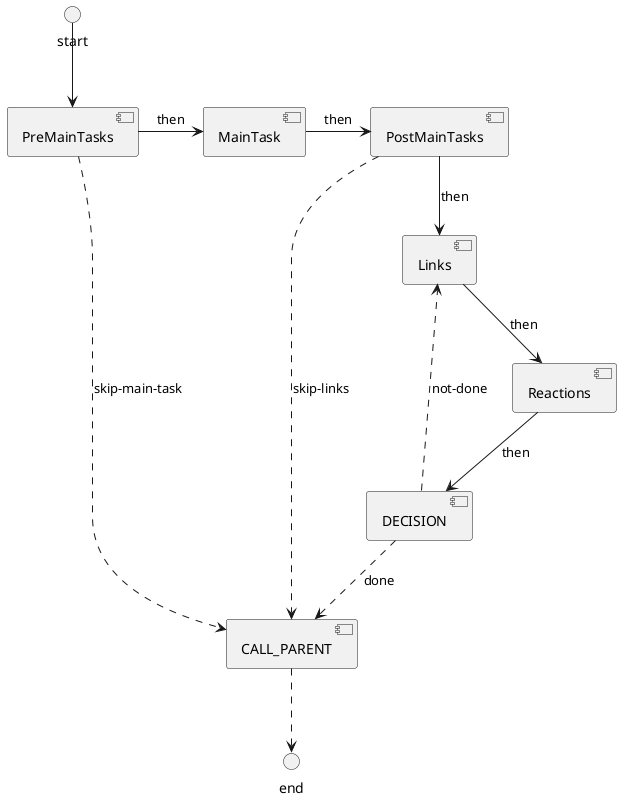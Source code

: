 @startuml

    start --> [PreMainTasks]
	[PreMainTasks] -right-> [MainTask] : then
	[MainTask] -right-> [PostMainTasks] : then
	[PostMainTasks] --> [Links] : then

	[Links] --> [Reactions] : then

	[Reactions] -down-> [DECISION]  : then
	[DECISION] .right.> [Links] : not-done


	[DECISION] ..> [CALL_PARENT] : done
	[PreMainTasks] ..> [CALL_PARENT] : skip-main-task
	[PostMainTasks] ..> [CALL_PARENT] : skip-links

	[CALL_PARENT] ..> end
@enduml